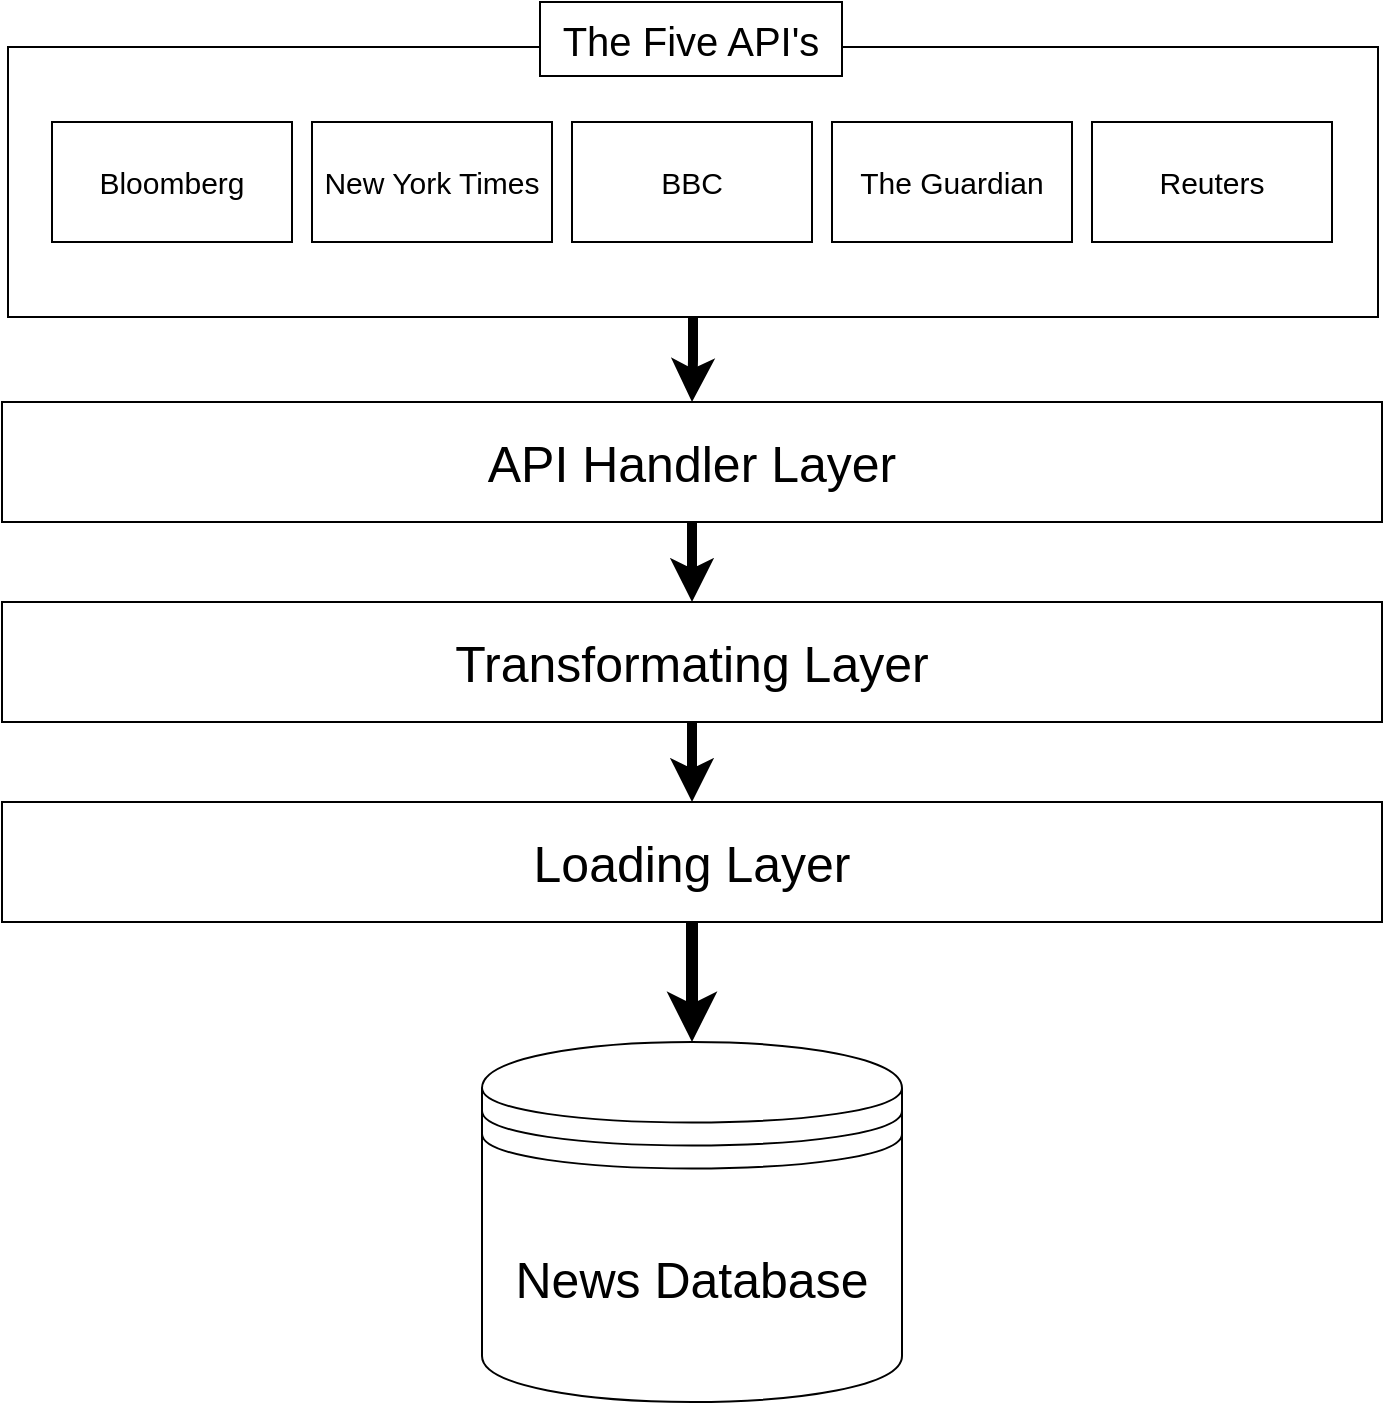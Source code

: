 <mxfile version="24.7.16">
  <diagram name="Page-1" id="c4acf3e9-155e-7222-9cf6-157b1a14988f">
    <mxGraphModel dx="1366" dy="896" grid="1" gridSize="10" guides="1" tooltips="1" connect="1" arrows="1" fold="1" page="1" pageScale="1" pageWidth="850" pageHeight="1100" background="none" math="0" shadow="0">
      <root>
        <mxCell id="0" />
        <mxCell id="1" parent="0" />
        <mxCell id="W0FhQvkQdP38nWK54L3v-1" value="&lt;font style=&quot;font-size: 25px;&quot;&gt;News Database&lt;/font&gt;" style="shape=datastore;whiteSpace=wrap;html=1;" vertex="1" parent="1">
          <mxGeometry x="320" y="820" width="210" height="180" as="geometry" />
        </mxCell>
        <mxCell id="W0FhQvkQdP38nWK54L3v-20" style="edgeStyle=orthogonalEdgeStyle;rounded=0;orthogonalLoop=1;jettySize=auto;html=1;exitX=0.5;exitY=1;exitDx=0;exitDy=0;strokeWidth=6;" edge="1" parent="1" source="W0FhQvkQdP38nWK54L3v-2" target="W0FhQvkQdP38nWK54L3v-1">
          <mxGeometry relative="1" as="geometry" />
        </mxCell>
        <mxCell id="W0FhQvkQdP38nWK54L3v-2" value="&lt;font style=&quot;font-size: 25px;&quot;&gt;Loading Layer&lt;/font&gt;" style="rounded=0;whiteSpace=wrap;html=1;" vertex="1" parent="1">
          <mxGeometry x="80" y="700" width="690" height="60" as="geometry" />
        </mxCell>
        <mxCell id="W0FhQvkQdP38nWK54L3v-19" style="edgeStyle=orthogonalEdgeStyle;rounded=0;orthogonalLoop=1;jettySize=auto;html=1;exitX=0.5;exitY=1;exitDx=0;exitDy=0;entryX=0.5;entryY=0;entryDx=0;entryDy=0;strokeWidth=5;" edge="1" parent="1" source="W0FhQvkQdP38nWK54L3v-3" target="W0FhQvkQdP38nWK54L3v-2">
          <mxGeometry relative="1" as="geometry" />
        </mxCell>
        <mxCell id="W0FhQvkQdP38nWK54L3v-3" value="&lt;font style=&quot;font-size: 25px;&quot;&gt;Transformating Layer&lt;/font&gt;" style="rounded=0;whiteSpace=wrap;html=1;" vertex="1" parent="1">
          <mxGeometry x="80" y="600" width="690" height="60" as="geometry" />
        </mxCell>
        <mxCell id="W0FhQvkQdP38nWK54L3v-18" style="edgeStyle=orthogonalEdgeStyle;rounded=0;orthogonalLoop=1;jettySize=auto;html=1;exitX=0.5;exitY=1;exitDx=0;exitDy=0;entryX=0.5;entryY=0;entryDx=0;entryDy=0;strokeWidth=5;" edge="1" parent="1" source="W0FhQvkQdP38nWK54L3v-4" target="W0FhQvkQdP38nWK54L3v-3">
          <mxGeometry relative="1" as="geometry" />
        </mxCell>
        <mxCell id="W0FhQvkQdP38nWK54L3v-4" value="&lt;font style=&quot;font-size: 25px;&quot;&gt;API Handler Layer&lt;/font&gt;" style="rounded=0;whiteSpace=wrap;html=1;" vertex="1" parent="1">
          <mxGeometry x="80" y="500" width="690" height="60" as="geometry" />
        </mxCell>
        <mxCell id="W0FhQvkQdP38nWK54L3v-10" value="" style="group;" vertex="1" connectable="0" parent="1">
          <mxGeometry x="105" y="360" width="670" height="97.5" as="geometry" />
        </mxCell>
        <mxCell id="W0FhQvkQdP38nWK54L3v-11" value="" style="rounded=0;whiteSpace=wrap;html=1;" vertex="1" parent="W0FhQvkQdP38nWK54L3v-10">
          <mxGeometry x="-22" y="-37.5" width="685" height="135" as="geometry" />
        </mxCell>
        <mxCell id="W0FhQvkQdP38nWK54L3v-5" value="&lt;font style=&quot;font-size: 15px;&quot;&gt;New York Times&lt;/font&gt;" style="rounded=0;whiteSpace=wrap;html=1;" vertex="1" parent="W0FhQvkQdP38nWK54L3v-10">
          <mxGeometry x="130" width="120" height="60" as="geometry" />
        </mxCell>
        <mxCell id="W0FhQvkQdP38nWK54L3v-6" value="&lt;font style=&quot;font-size: 15px;&quot;&gt;BBC&lt;/font&gt;" style="rounded=0;whiteSpace=wrap;html=1;" vertex="1" parent="W0FhQvkQdP38nWK54L3v-10">
          <mxGeometry x="260" width="120" height="60" as="geometry" />
        </mxCell>
        <mxCell id="W0FhQvkQdP38nWK54L3v-7" value="&lt;font style=&quot;font-size: 15px;&quot;&gt;The Guardian&lt;/font&gt;" style="rounded=0;whiteSpace=wrap;html=1;" vertex="1" parent="W0FhQvkQdP38nWK54L3v-10">
          <mxGeometry x="390" width="120" height="60" as="geometry" />
        </mxCell>
        <mxCell id="W0FhQvkQdP38nWK54L3v-8" value="&lt;font style=&quot;font-size: 15px;&quot;&gt;Reuters&lt;/font&gt;" style="rounded=0;whiteSpace=wrap;html=1;" vertex="1" parent="W0FhQvkQdP38nWK54L3v-10">
          <mxGeometry x="520" width="120" height="60" as="geometry" />
        </mxCell>
        <mxCell id="W0FhQvkQdP38nWK54L3v-9" value="&lt;font style=&quot;font-size: 15px;&quot;&gt;Bloomberg&lt;/font&gt;" style="rounded=0;whiteSpace=wrap;html=1;" vertex="1" parent="W0FhQvkQdP38nWK54L3v-10">
          <mxGeometry width="120" height="60" as="geometry" />
        </mxCell>
        <mxCell id="W0FhQvkQdP38nWK54L3v-16" style="edgeStyle=orthogonalEdgeStyle;rounded=0;orthogonalLoop=1;jettySize=auto;html=1;exitX=0.5;exitY=1;exitDx=0;exitDy=0;entryX=0.5;entryY=0;entryDx=0;entryDy=0;strokeWidth=5;" edge="1" parent="1" source="W0FhQvkQdP38nWK54L3v-11" target="W0FhQvkQdP38nWK54L3v-4">
          <mxGeometry relative="1" as="geometry" />
        </mxCell>
        <mxCell id="W0FhQvkQdP38nWK54L3v-12" value="&lt;font style=&quot;font-size: 20px;&quot;&gt;The Five API&#39;s&lt;/font&gt;" style="rounded=0;whiteSpace=wrap;html=1;fillColor=default;" vertex="1" parent="1">
          <mxGeometry x="349" y="300" width="151" height="37" as="geometry" />
        </mxCell>
      </root>
    </mxGraphModel>
  </diagram>
</mxfile>
